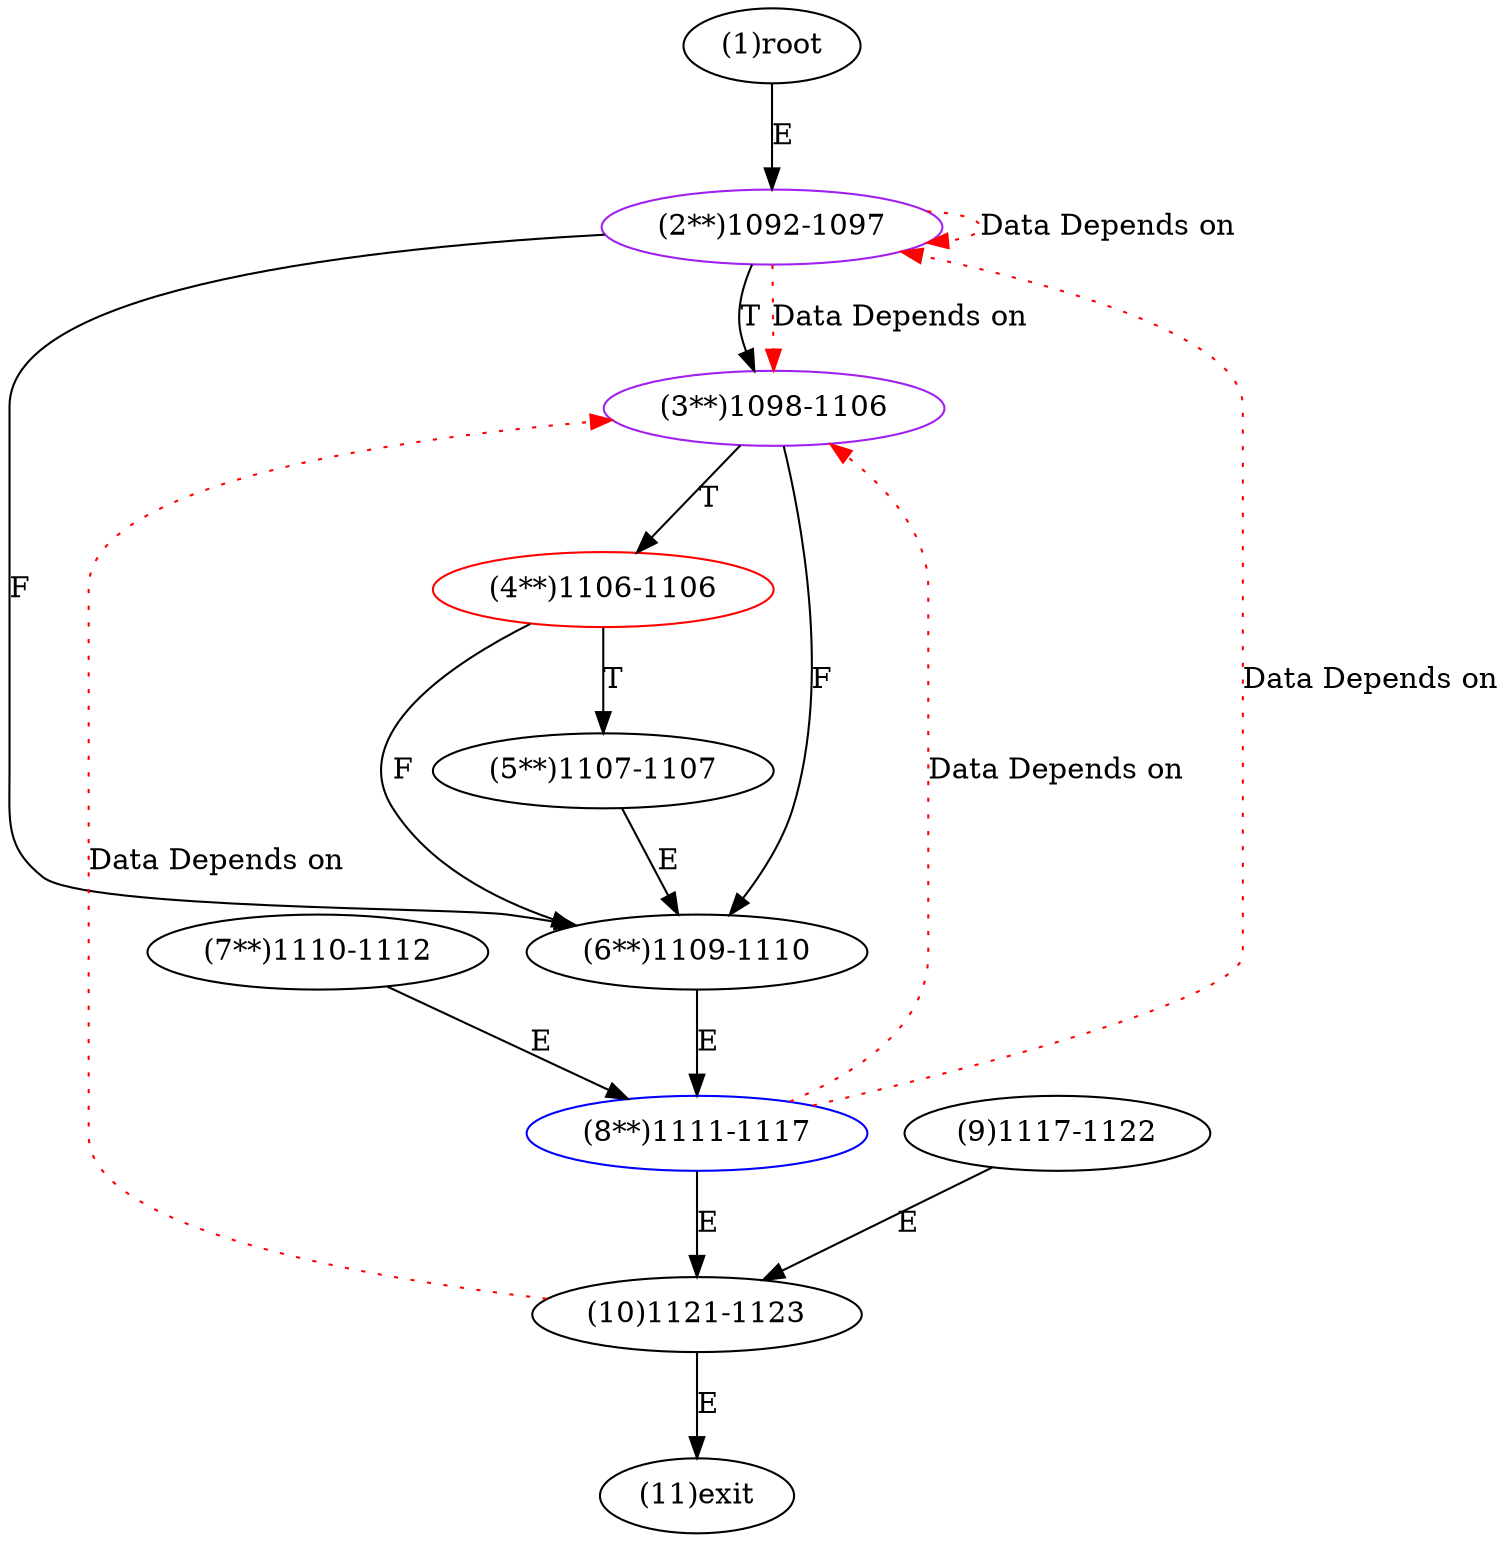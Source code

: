 digraph "" { 
1[ label="(1)root"];
2[ label="(2**)1092-1097",color=purple];
3[ label="(3**)1098-1106",color=purple];
4[ label="(4**)1106-1106",color=red];
5[ label="(5**)1107-1107"];
6[ label="(6**)1109-1110"];
7[ label="(7**)1110-1112"];
8[ label="(8**)1111-1117",color=blue];
9[ label="(9)1117-1122"];
10[ label="(10)1121-1123"];
11[ label="(11)exit"];
1->2[ label="E"];
2->6[ label="F"];
2->3[ label="T"];
3->6[ label="F"];
3->4[ label="T"];
4->6[ label="F"];
4->5[ label="T"];
5->6[ label="E"];
6->8[ label="E"];
7->8[ label="E"];
8->10[ label="E"];
9->10[ label="E"];
10->11[ label="E"];
2->2[ color="red" label="Data Depends on" style = dotted ];
2->3[ color="red" label="Data Depends on" style = dotted ];
8->2[ color="red" label="Data Depends on" style = dotted ];
8->3[ color="red" label="Data Depends on" style = dotted ];
10->3[ color="red" label="Data Depends on" style = dotted ];
}